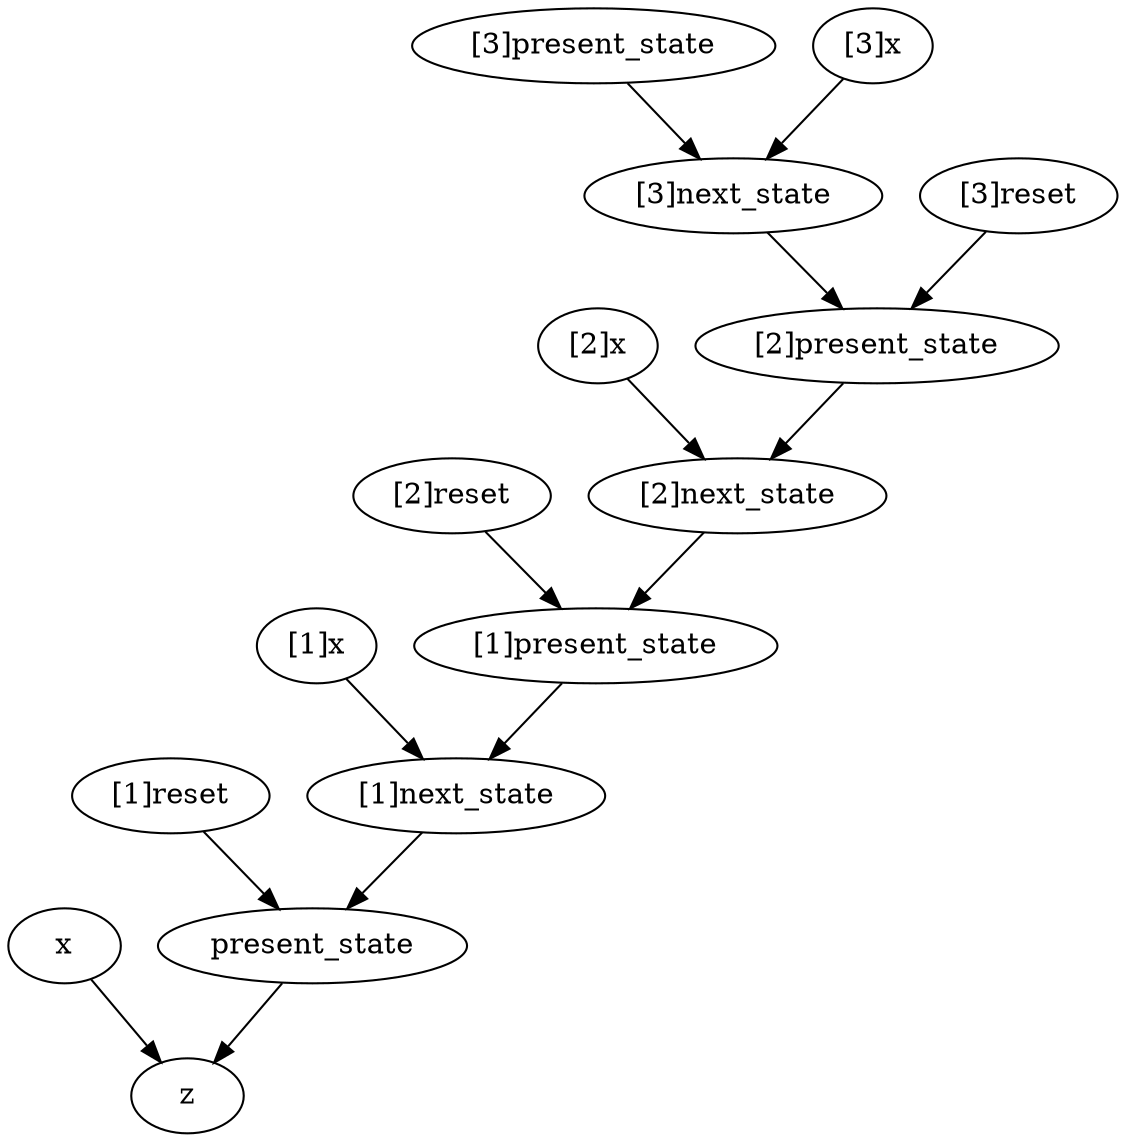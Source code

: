 strict digraph "" {
	"[2]next_state"	[complexity=9,
		importance=6.81300802418,
		rank=0.757000891575];
	"[1]present_state"	[complexity=7,
		importance=6.50406529061,
		rank=0.929152184372];
	"[2]next_state" -> "[1]present_state";
	"[2]reset"	[complexity=8,
		importance=13.1219517274,
		rank=1.64024396592];
	"[2]reset" -> "[1]present_state";
	"[2]x"	[complexity=13,
		importance=54.6178853396,
		rank=4.20137579535];
	"[2]x" -> "[2]next_state";
	"[1]next_state"	[complexity=6,
		importance=0.772357707642,
		rank=0.128726284607];
	present_state	[complexity=4,
		importance=0.463414974072,
		rank=0.115853743518];
	"[1]next_state" -> present_state;
	"[3]present_state"	[complexity=13,
		importance=441.430888081,
		rank=33.9562221601];
	"[3]next_state"	[complexity=12,
		importance=55.1382105565,
		rank=4.59485087971];
	"[3]present_state" -> "[3]next_state";
	"[1]x"	[complexity=10,
		importance=6.29268280732,
		rank=0.629268280732];
	"[1]x" -> "[1]next_state";
	"[1]present_state" -> "[1]next_state";
	"[3]x"	[complexity=16,
		importance=441.219505598,
		rank=27.5762190999];
	"[3]x" -> "[3]next_state";
	"[2]present_state"	[complexity=10,
		importance=54.8292678229,
		rank=5.48292678229];
	"[3]next_state" -> "[2]present_state";
	z	[complexity=0,
		importance=0.138211344603,
		rank=0.0];
	present_state -> z;
	x	[complexity=4,
		importance=0.252032490782,
		rank=0.0630081226954];
	x -> z;
	"[1]reset"	[complexity=5,
		importance=1.04065109432,
		rank=0.208130218864];
	"[1]reset" -> present_state;
	"[3]reset"	[complexity=11,
		importance=109.772356792,
		rank=9.97930516291];
	"[3]reset" -> "[2]present_state";
	"[2]present_state" -> "[2]next_state";
}
